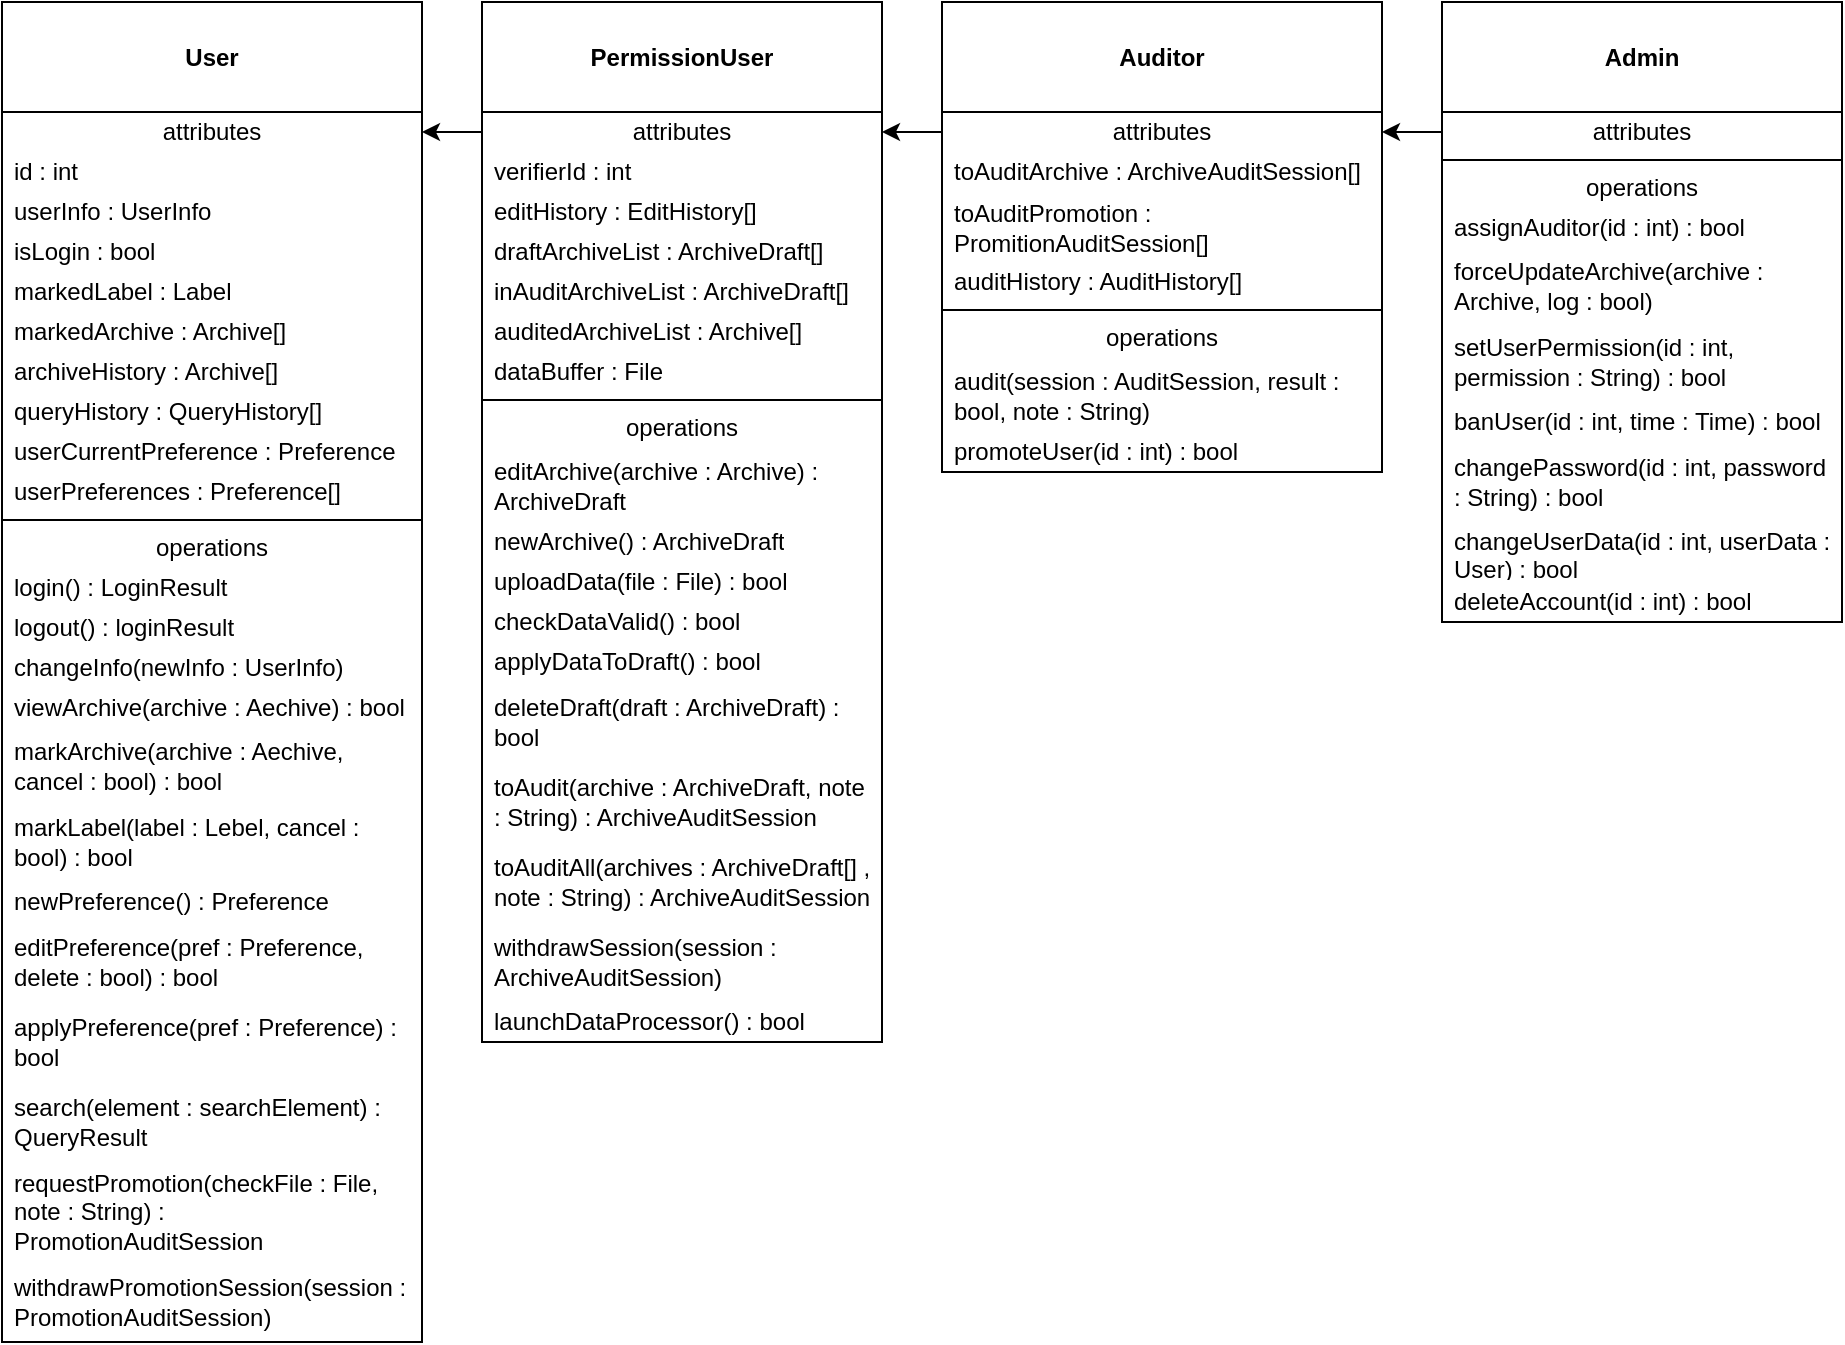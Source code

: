 <mxfile version="21.3.3" type="github">
  <diagram name="第 1 页" id="ePYzZkvX7DDNfAwRGvQ_">
    <mxGraphModel dx="964" dy="501" grid="1" gridSize="10" guides="1" tooltips="1" connect="1" arrows="1" fold="1" page="1" pageScale="1" pageWidth="827" pageHeight="1169" math="0" shadow="0">
      <root>
        <mxCell id="0" />
        <mxCell id="1" parent="0" />
        <mxCell id="HBPzMKkoML-31Hbk_cF--1" value="&lt;br&gt;&lt;b&gt;User&lt;/b&gt;&lt;br&gt;" style="swimlane;fontStyle=0;align=center;verticalAlign=top;childLayout=stackLayout;horizontal=1;startSize=55;horizontalStack=0;resizeParent=1;resizeParentMax=0;resizeLast=0;collapsible=0;marginBottom=0;html=1;whiteSpace=wrap;" parent="1" vertex="1">
          <mxGeometry x="20" y="21" width="210" height="670" as="geometry" />
        </mxCell>
        <mxCell id="HBPzMKkoML-31Hbk_cF--2" value="attributes" style="text;html=1;strokeColor=none;fillColor=none;align=center;verticalAlign=middle;spacingLeft=4;spacingRight=4;overflow=hidden;rotatable=0;points=[[0,0.5],[1,0.5]];portConstraint=eastwest;whiteSpace=wrap;" parent="HBPzMKkoML-31Hbk_cF--1" vertex="1">
          <mxGeometry y="55" width="210" height="20" as="geometry" />
        </mxCell>
        <mxCell id="HBPzMKkoML-31Hbk_cF--3" value="id : int" style="text;html=1;strokeColor=none;fillColor=none;align=left;verticalAlign=middle;spacingLeft=4;spacingRight=4;overflow=hidden;rotatable=0;points=[[0,0.5],[1,0.5]];portConstraint=eastwest;whiteSpace=wrap;" parent="HBPzMKkoML-31Hbk_cF--1" vertex="1">
          <mxGeometry y="75" width="210" height="20" as="geometry" />
        </mxCell>
        <mxCell id="6IOU-rDuUjh9_WZzt7dj-11" value="userInfo : UserInfo" style="text;html=1;strokeColor=none;fillColor=none;align=left;verticalAlign=middle;spacingLeft=4;spacingRight=4;overflow=hidden;rotatable=0;points=[[0,0.5],[1,0.5]];portConstraint=eastwest;whiteSpace=wrap;" parent="HBPzMKkoML-31Hbk_cF--1" vertex="1">
          <mxGeometry y="95" width="210" height="20" as="geometry" />
        </mxCell>
        <mxCell id="HBPzMKkoML-31Hbk_cF--37" value="isLogin : bool" style="text;html=1;strokeColor=none;fillColor=none;align=left;verticalAlign=middle;spacingLeft=4;spacingRight=4;overflow=hidden;rotatable=0;points=[[0,0.5],[1,0.5]];portConstraint=eastwest;whiteSpace=wrap;" parent="HBPzMKkoML-31Hbk_cF--1" vertex="1">
          <mxGeometry y="115" width="210" height="20" as="geometry" />
        </mxCell>
        <mxCell id="HBPzMKkoML-31Hbk_cF--38" value="markedLabel : Label" style="text;html=1;strokeColor=none;fillColor=none;align=left;verticalAlign=middle;spacingLeft=4;spacingRight=4;overflow=hidden;rotatable=0;points=[[0,0.5],[1,0.5]];portConstraint=eastwest;whiteSpace=wrap;" parent="HBPzMKkoML-31Hbk_cF--1" vertex="1">
          <mxGeometry y="135" width="210" height="20" as="geometry" />
        </mxCell>
        <mxCell id="HBPzMKkoML-31Hbk_cF--39" value="&lt;div&gt;markedArchive : Archive[]&lt;/div&gt;" style="text;html=1;strokeColor=none;fillColor=none;align=left;verticalAlign=middle;spacingLeft=4;spacingRight=4;overflow=hidden;rotatable=0;points=[[0,0.5],[1,0.5]];portConstraint=eastwest;whiteSpace=wrap;" parent="HBPzMKkoML-31Hbk_cF--1" vertex="1">
          <mxGeometry y="155" width="210" height="20" as="geometry" />
        </mxCell>
        <mxCell id="HBPzMKkoML-31Hbk_cF--40" value="archiveHistory : Archive[]" style="text;html=1;strokeColor=none;fillColor=none;align=left;verticalAlign=middle;spacingLeft=4;spacingRight=4;overflow=hidden;rotatable=0;points=[[0,0.5],[1,0.5]];portConstraint=eastwest;whiteSpace=wrap;" parent="HBPzMKkoML-31Hbk_cF--1" vertex="1">
          <mxGeometry y="175" width="210" height="20" as="geometry" />
        </mxCell>
        <mxCell id="HBPzMKkoML-31Hbk_cF--41" value="queryHistory : QueryHistory[]" style="text;html=1;strokeColor=none;fillColor=none;align=left;verticalAlign=middle;spacingLeft=4;spacingRight=4;overflow=hidden;rotatable=0;points=[[0,0.5],[1,0.5]];portConstraint=eastwest;whiteSpace=wrap;" parent="HBPzMKkoML-31Hbk_cF--1" vertex="1">
          <mxGeometry y="195" width="210" height="20" as="geometry" />
        </mxCell>
        <mxCell id="HBPzMKkoML-31Hbk_cF--42" value="userCurrentPreference : Preference" style="text;html=1;strokeColor=none;fillColor=none;align=left;verticalAlign=middle;spacingLeft=4;spacingRight=4;overflow=hidden;rotatable=0;points=[[0,0.5],[1,0.5]];portConstraint=eastwest;whiteSpace=wrap;" parent="HBPzMKkoML-31Hbk_cF--1" vertex="1">
          <mxGeometry y="215" width="210" height="20" as="geometry" />
        </mxCell>
        <mxCell id="HBPzMKkoML-31Hbk_cF--43" value="userPreferences : Preference[]" style="text;html=1;strokeColor=none;fillColor=none;align=left;verticalAlign=middle;spacingLeft=4;spacingRight=4;overflow=hidden;rotatable=0;points=[[0,0.5],[1,0.5]];portConstraint=eastwest;whiteSpace=wrap;" parent="HBPzMKkoML-31Hbk_cF--1" vertex="1">
          <mxGeometry y="235" width="210" height="20" as="geometry" />
        </mxCell>
        <mxCell id="HBPzMKkoML-31Hbk_cF--6" value="" style="line;strokeWidth=1;fillColor=none;align=left;verticalAlign=middle;spacingTop=-1;spacingLeft=3;spacingRight=3;rotatable=0;labelPosition=right;points=[];portConstraint=eastwest;" parent="HBPzMKkoML-31Hbk_cF--1" vertex="1">
          <mxGeometry y="255" width="210" height="8" as="geometry" />
        </mxCell>
        <mxCell id="HBPzMKkoML-31Hbk_cF--7" value="operations" style="text;html=1;strokeColor=none;fillColor=none;align=center;verticalAlign=middle;spacingLeft=4;spacingRight=4;overflow=hidden;rotatable=0;points=[[0,0.5],[1,0.5]];portConstraint=eastwest;whiteSpace=wrap;" parent="HBPzMKkoML-31Hbk_cF--1" vertex="1">
          <mxGeometry y="263" width="210" height="20" as="geometry" />
        </mxCell>
        <mxCell id="HBPzMKkoML-31Hbk_cF--8" value="login() : LoginResult" style="text;html=1;strokeColor=none;fillColor=none;align=left;verticalAlign=middle;spacingLeft=4;spacingRight=4;overflow=hidden;rotatable=0;points=[[0,0.5],[1,0.5]];portConstraint=eastwest;whiteSpace=wrap;" parent="HBPzMKkoML-31Hbk_cF--1" vertex="1">
          <mxGeometry y="283" width="210" height="20" as="geometry" />
        </mxCell>
        <mxCell id="HBPzMKkoML-31Hbk_cF--36" value="logout() : loginResult" style="text;html=1;strokeColor=none;fillColor=none;align=left;verticalAlign=middle;spacingLeft=4;spacingRight=4;overflow=hidden;rotatable=0;points=[[0,0.5],[1,0.5]];portConstraint=eastwest;whiteSpace=wrap;" parent="HBPzMKkoML-31Hbk_cF--1" vertex="1">
          <mxGeometry y="303" width="210" height="20" as="geometry" />
        </mxCell>
        <mxCell id="6IOU-rDuUjh9_WZzt7dj-12" value="changeInfo(newInfo : UserInfo) " style="text;html=1;strokeColor=none;fillColor=none;align=left;verticalAlign=middle;spacingLeft=4;spacingRight=4;overflow=hidden;rotatable=0;points=[[0,0.5],[1,0.5]];portConstraint=eastwest;whiteSpace=wrap;" parent="HBPzMKkoML-31Hbk_cF--1" vertex="1">
          <mxGeometry y="323" width="210" height="20" as="geometry" />
        </mxCell>
        <mxCell id="HBPzMKkoML-31Hbk_cF--45" value="viewArchive(archive : Aechive) : bool" style="text;html=1;strokeColor=none;fillColor=none;align=left;verticalAlign=middle;spacingLeft=4;spacingRight=4;overflow=hidden;rotatable=0;points=[[0,0.5],[1,0.5]];portConstraint=eastwest;whiteSpace=wrap;" parent="HBPzMKkoML-31Hbk_cF--1" vertex="1">
          <mxGeometry y="343" width="210" height="20" as="geometry" />
        </mxCell>
        <mxCell id="HBPzMKkoML-31Hbk_cF--51" value="markArchive(archive : Aechive, cancel : bool) : bool" style="text;html=1;strokeColor=none;fillColor=none;align=left;verticalAlign=middle;spacingLeft=4;spacingRight=4;overflow=hidden;rotatable=0;points=[[0,0.5],[1,0.5]];portConstraint=eastwest;whiteSpace=wrap;" parent="HBPzMKkoML-31Hbk_cF--1" vertex="1">
          <mxGeometry y="363" width="210" height="37" as="geometry" />
        </mxCell>
        <mxCell id="HBPzMKkoML-31Hbk_cF--52" value="markLabel(label : Lebel, cancel : bool) : bool" style="text;html=1;strokeColor=none;fillColor=none;align=left;verticalAlign=middle;spacingLeft=4;spacingRight=4;overflow=hidden;rotatable=0;points=[[0,0.5],[1,0.5]];portConstraint=eastwest;whiteSpace=wrap;" parent="HBPzMKkoML-31Hbk_cF--1" vertex="1">
          <mxGeometry y="400" width="210" height="40" as="geometry" />
        </mxCell>
        <mxCell id="HBPzMKkoML-31Hbk_cF--53" value="newPreference() : Preference" style="text;html=1;strokeColor=none;fillColor=none;align=left;verticalAlign=middle;spacingLeft=4;spacingRight=4;overflow=hidden;rotatable=0;points=[[0,0.5],[1,0.5]];portConstraint=eastwest;whiteSpace=wrap;" parent="HBPzMKkoML-31Hbk_cF--1" vertex="1">
          <mxGeometry y="440" width="210" height="20" as="geometry" />
        </mxCell>
        <mxCell id="HBPzMKkoML-31Hbk_cF--54" value="editPreference(pref : Preference, delete : bool) : bool" style="text;html=1;strokeColor=none;fillColor=none;align=left;verticalAlign=middle;spacingLeft=4;spacingRight=4;overflow=hidden;rotatable=0;points=[[0,0.5],[1,0.5]];portConstraint=eastwest;whiteSpace=wrap;" parent="HBPzMKkoML-31Hbk_cF--1" vertex="1">
          <mxGeometry y="460" width="210" height="40" as="geometry" />
        </mxCell>
        <mxCell id="Vm49EQdsfF1XYpQl3Y0f-7" value="applyPreference(pref : Preference) : bool" style="text;html=1;strokeColor=none;fillColor=none;align=left;verticalAlign=middle;spacingLeft=4;spacingRight=4;overflow=hidden;rotatable=0;points=[[0,0.5],[1,0.5]];portConstraint=eastwest;whiteSpace=wrap;" parent="HBPzMKkoML-31Hbk_cF--1" vertex="1">
          <mxGeometry y="500" width="210" height="40" as="geometry" />
        </mxCell>
        <mxCell id="Vm49EQdsfF1XYpQl3Y0f-14" value="search(element : searchElement) : QueryResult" style="text;html=1;strokeColor=none;fillColor=none;align=left;verticalAlign=middle;spacingLeft=4;spacingRight=4;overflow=hidden;rotatable=0;points=[[0,0.5],[1,0.5]];portConstraint=eastwest;whiteSpace=wrap;" parent="HBPzMKkoML-31Hbk_cF--1" vertex="1">
          <mxGeometry y="540" width="210" height="40" as="geometry" />
        </mxCell>
        <mxCell id="Vm49EQdsfF1XYpQl3Y0f-16" value="requestPromotion(checkFile : File,&amp;nbsp; note : String) : PromotionAuditSession" style="text;html=1;strokeColor=none;fillColor=none;align=left;verticalAlign=middle;spacingLeft=4;spacingRight=4;overflow=hidden;rotatable=0;points=[[0,0.5],[1,0.5]];portConstraint=eastwest;whiteSpace=wrap;" parent="HBPzMKkoML-31Hbk_cF--1" vertex="1">
          <mxGeometry y="580" width="210" height="50" as="geometry" />
        </mxCell>
        <mxCell id="Vm49EQdsfF1XYpQl3Y0f-17" value="withdrawPromotionSession(session :&amp;nbsp; PromotionAuditSession)&amp;nbsp; " style="text;html=1;strokeColor=none;fillColor=none;align=left;verticalAlign=middle;spacingLeft=4;spacingRight=4;overflow=hidden;rotatable=0;points=[[0,0.5],[1,0.5]];portConstraint=eastwest;whiteSpace=wrap;" parent="HBPzMKkoML-31Hbk_cF--1" vertex="1">
          <mxGeometry y="630" width="210" height="40" as="geometry" />
        </mxCell>
        <mxCell id="HBPzMKkoML-31Hbk_cF--9" value="&lt;br&gt;&lt;b&gt;PermissionUser&lt;/b&gt;&lt;br&gt;" style="swimlane;fontStyle=0;align=center;verticalAlign=top;childLayout=stackLayout;horizontal=1;startSize=55;horizontalStack=0;resizeParent=1;resizeParentMax=0;resizeLast=0;collapsible=0;marginBottom=0;html=1;whiteSpace=wrap;" parent="1" vertex="1">
          <mxGeometry x="260" y="21" width="200" height="520" as="geometry" />
        </mxCell>
        <mxCell id="HBPzMKkoML-31Hbk_cF--10" value="attributes" style="text;html=1;strokeColor=none;fillColor=none;align=center;verticalAlign=middle;spacingLeft=4;spacingRight=4;overflow=hidden;rotatable=0;points=[[0,0.5],[1,0.5]];portConstraint=eastwest;whiteSpace=wrap;" parent="HBPzMKkoML-31Hbk_cF--9" vertex="1">
          <mxGeometry y="55" width="200" height="20" as="geometry" />
        </mxCell>
        <mxCell id="HBPzMKkoML-31Hbk_cF--11" value="verifierId : int" style="text;html=1;strokeColor=none;fillColor=none;align=left;verticalAlign=middle;spacingLeft=4;spacingRight=4;overflow=hidden;rotatable=0;points=[[0,0.5],[1,0.5]];portConstraint=eastwest;whiteSpace=wrap;" parent="HBPzMKkoML-31Hbk_cF--9" vertex="1">
          <mxGeometry y="75" width="200" height="20" as="geometry" />
        </mxCell>
        <mxCell id="HBPzMKkoML-31Hbk_cF--46" value="editHistory : EditHistory[]" style="text;html=1;strokeColor=none;fillColor=none;align=left;verticalAlign=middle;spacingLeft=4;spacingRight=4;overflow=hidden;rotatable=0;points=[[0,0.5],[1,0.5]];portConstraint=eastwest;whiteSpace=wrap;" parent="HBPzMKkoML-31Hbk_cF--9" vertex="1">
          <mxGeometry y="95" width="200" height="20" as="geometry" />
        </mxCell>
        <mxCell id="HBPzMKkoML-31Hbk_cF--48" value="draftArchiveList : ArchiveDraft[]" style="text;html=1;strokeColor=none;fillColor=none;align=left;verticalAlign=middle;spacingLeft=4;spacingRight=4;overflow=hidden;rotatable=0;points=[[0,0.5],[1,0.5]];portConstraint=eastwest;whiteSpace=wrap;" parent="HBPzMKkoML-31Hbk_cF--9" vertex="1">
          <mxGeometry y="115" width="200" height="20" as="geometry" />
        </mxCell>
        <mxCell id="HBPzMKkoML-31Hbk_cF--49" value="inAuditArchiveList : ArchiveDraft[]" style="text;html=1;strokeColor=none;fillColor=none;align=left;verticalAlign=middle;spacingLeft=4;spacingRight=4;overflow=hidden;rotatable=0;points=[[0,0.5],[1,0.5]];portConstraint=eastwest;whiteSpace=wrap;" parent="HBPzMKkoML-31Hbk_cF--9" vertex="1">
          <mxGeometry y="135" width="200" height="20" as="geometry" />
        </mxCell>
        <mxCell id="HBPzMKkoML-31Hbk_cF--50" value="auditedArchiveList : Archive[]" style="text;html=1;strokeColor=none;fillColor=none;align=left;verticalAlign=middle;spacingLeft=4;spacingRight=4;overflow=hidden;rotatable=0;points=[[0,0.5],[1,0.5]];portConstraint=eastwest;whiteSpace=wrap;" parent="HBPzMKkoML-31Hbk_cF--9" vertex="1">
          <mxGeometry y="155" width="200" height="20" as="geometry" />
        </mxCell>
        <mxCell id="Vm49EQdsfF1XYpQl3Y0f-9" value="dataBuffer : File" style="text;html=1;strokeColor=none;fillColor=none;align=left;verticalAlign=middle;spacingLeft=4;spacingRight=4;overflow=hidden;rotatable=0;points=[[0,0.5],[1,0.5]];portConstraint=eastwest;whiteSpace=wrap;" parent="HBPzMKkoML-31Hbk_cF--9" vertex="1">
          <mxGeometry y="175" width="200" height="20" as="geometry" />
        </mxCell>
        <mxCell id="HBPzMKkoML-31Hbk_cF--14" value="" style="line;strokeWidth=1;fillColor=none;align=left;verticalAlign=middle;spacingTop=-1;spacingLeft=3;spacingRight=3;rotatable=0;labelPosition=right;points=[];portConstraint=eastwest;" parent="HBPzMKkoML-31Hbk_cF--9" vertex="1">
          <mxGeometry y="195" width="200" height="8" as="geometry" />
        </mxCell>
        <mxCell id="HBPzMKkoML-31Hbk_cF--15" value="operations" style="text;html=1;strokeColor=none;fillColor=none;align=center;verticalAlign=middle;spacingLeft=4;spacingRight=4;overflow=hidden;rotatable=0;points=[[0,0.5],[1,0.5]];portConstraint=eastwest;whiteSpace=wrap;" parent="HBPzMKkoML-31Hbk_cF--9" vertex="1">
          <mxGeometry y="203" width="200" height="20" as="geometry" />
        </mxCell>
        <mxCell id="HBPzMKkoML-31Hbk_cF--16" value="editArchive(archive : Archive) : ArchiveDraft" style="text;html=1;strokeColor=none;fillColor=none;align=left;verticalAlign=middle;spacingLeft=4;spacingRight=4;overflow=hidden;rotatable=0;points=[[0,0.5],[1,0.5]];portConstraint=eastwest;whiteSpace=wrap;" parent="HBPzMKkoML-31Hbk_cF--9" vertex="1">
          <mxGeometry y="223" width="200" height="37" as="geometry" />
        </mxCell>
        <mxCell id="HBPzMKkoML-31Hbk_cF--47" value="newArchive() : ArchiveDraft" style="text;html=1;strokeColor=none;fillColor=none;align=left;verticalAlign=middle;spacingLeft=4;spacingRight=4;overflow=hidden;rotatable=0;points=[[0,0.5],[1,0.5]];portConstraint=eastwest;whiteSpace=wrap;" parent="HBPzMKkoML-31Hbk_cF--9" vertex="1">
          <mxGeometry y="260" width="200" height="20" as="geometry" />
        </mxCell>
        <mxCell id="Vm49EQdsfF1XYpQl3Y0f-8" value="uploadData(file : File) : bool" style="text;html=1;strokeColor=none;fillColor=none;align=left;verticalAlign=middle;spacingLeft=4;spacingRight=4;overflow=hidden;rotatable=0;points=[[0,0.5],[1,0.5]];portConstraint=eastwest;whiteSpace=wrap;" parent="HBPzMKkoML-31Hbk_cF--9" vertex="1">
          <mxGeometry y="280" width="200" height="20" as="geometry" />
        </mxCell>
        <mxCell id="Vm49EQdsfF1XYpQl3Y0f-10" value="checkDataValid() : bool" style="text;html=1;strokeColor=none;fillColor=none;align=left;verticalAlign=middle;spacingLeft=4;spacingRight=4;overflow=hidden;rotatable=0;points=[[0,0.5],[1,0.5]];portConstraint=eastwest;whiteSpace=wrap;" parent="HBPzMKkoML-31Hbk_cF--9" vertex="1">
          <mxGeometry y="300" width="200" height="20" as="geometry" />
        </mxCell>
        <mxCell id="Vm49EQdsfF1XYpQl3Y0f-11" value="applyDataToDraft() : bool" style="text;html=1;strokeColor=none;fillColor=none;align=left;verticalAlign=middle;spacingLeft=4;spacingRight=4;overflow=hidden;rotatable=0;points=[[0,0.5],[1,0.5]];portConstraint=eastwest;whiteSpace=wrap;" parent="HBPzMKkoML-31Hbk_cF--9" vertex="1">
          <mxGeometry y="320" width="200" height="20" as="geometry" />
        </mxCell>
        <mxCell id="Vm49EQdsfF1XYpQl3Y0f-5" value="deleteDraft(draft : ArchiveDraft) : bool" style="text;html=1;strokeColor=none;fillColor=none;align=left;verticalAlign=middle;spacingLeft=4;spacingRight=4;overflow=hidden;rotatable=0;points=[[0,0.5],[1,0.5]];portConstraint=eastwest;whiteSpace=wrap;" parent="HBPzMKkoML-31Hbk_cF--9" vertex="1">
          <mxGeometry y="340" width="200" height="40" as="geometry" />
        </mxCell>
        <mxCell id="Vm49EQdsfF1XYpQl3Y0f-1" value="toAudit(archive : ArchiveDraft, note : String) : ArchiveAuditSession" style="text;html=1;strokeColor=none;fillColor=none;align=left;verticalAlign=middle;spacingLeft=4;spacingRight=4;overflow=hidden;rotatable=0;points=[[0,0.5],[1,0.5]];portConstraint=eastwest;whiteSpace=wrap;" parent="HBPzMKkoML-31Hbk_cF--9" vertex="1">
          <mxGeometry y="380" width="200" height="40" as="geometry" />
        </mxCell>
        <mxCell id="Vm49EQdsfF1XYpQl3Y0f-2" value="toAuditAll(archives : ArchiveDraft[] , note : String) : ArchiveAuditSession" style="text;html=1;strokeColor=none;fillColor=none;align=left;verticalAlign=middle;spacingLeft=4;spacingRight=4;overflow=hidden;rotatable=0;points=[[0,0.5],[1,0.5]];portConstraint=eastwest;whiteSpace=wrap;" parent="HBPzMKkoML-31Hbk_cF--9" vertex="1">
          <mxGeometry y="420" width="200" height="40" as="geometry" />
        </mxCell>
        <mxCell id="Vm49EQdsfF1XYpQl3Y0f-3" value="withdrawSession(session : ArchiveAuditSession)" style="text;html=1;strokeColor=none;fillColor=none;align=left;verticalAlign=middle;spacingLeft=4;spacingRight=4;overflow=hidden;rotatable=0;points=[[0,0.5],[1,0.5]];portConstraint=eastwest;whiteSpace=wrap;" parent="HBPzMKkoML-31Hbk_cF--9" vertex="1">
          <mxGeometry y="460" width="200" height="40" as="geometry" />
        </mxCell>
        <mxCell id="Vm49EQdsfF1XYpQl3Y0f-6" value="launchDataProcessor() : bool" style="text;html=1;strokeColor=none;fillColor=none;align=left;verticalAlign=middle;spacingLeft=4;spacingRight=4;overflow=hidden;rotatable=0;points=[[0,0.5],[1,0.5]];portConstraint=eastwest;whiteSpace=wrap;" parent="HBPzMKkoML-31Hbk_cF--9" vertex="1">
          <mxGeometry y="500" width="200" height="20" as="geometry" />
        </mxCell>
        <mxCell id="HBPzMKkoML-31Hbk_cF--25" value="&lt;br&gt;&lt;b&gt;Admin&lt;/b&gt;" style="swimlane;fontStyle=0;align=center;verticalAlign=top;childLayout=stackLayout;horizontal=1;startSize=55;horizontalStack=0;resizeParent=1;resizeParentMax=0;resizeLast=0;collapsible=0;marginBottom=0;html=1;whiteSpace=wrap;" parent="1" vertex="1">
          <mxGeometry x="740" y="21" width="200" height="310" as="geometry" />
        </mxCell>
        <mxCell id="HBPzMKkoML-31Hbk_cF--26" value="attributes" style="text;html=1;strokeColor=none;fillColor=none;align=center;verticalAlign=middle;spacingLeft=4;spacingRight=4;overflow=hidden;rotatable=0;points=[[0,0.5],[1,0.5]];portConstraint=eastwest;whiteSpace=wrap;" parent="HBPzMKkoML-31Hbk_cF--25" vertex="1">
          <mxGeometry y="55" width="200" height="20" as="geometry" />
        </mxCell>
        <mxCell id="HBPzMKkoML-31Hbk_cF--30" value="" style="line;strokeWidth=1;fillColor=none;align=left;verticalAlign=middle;spacingTop=-1;spacingLeft=3;spacingRight=3;rotatable=0;labelPosition=right;points=[];portConstraint=eastwest;" parent="HBPzMKkoML-31Hbk_cF--25" vertex="1">
          <mxGeometry y="75" width="200" height="8" as="geometry" />
        </mxCell>
        <mxCell id="HBPzMKkoML-31Hbk_cF--31" value="operations" style="text;html=1;strokeColor=none;fillColor=none;align=center;verticalAlign=middle;spacingLeft=4;spacingRight=4;overflow=hidden;rotatable=0;points=[[0,0.5],[1,0.5]];portConstraint=eastwest;whiteSpace=wrap;" parent="HBPzMKkoML-31Hbk_cF--25" vertex="1">
          <mxGeometry y="83" width="200" height="20" as="geometry" />
        </mxCell>
        <mxCell id="HBPzMKkoML-31Hbk_cF--32" value="assignAuditor(id : int) : bool " style="text;html=1;strokeColor=none;fillColor=none;align=left;verticalAlign=middle;spacingLeft=4;spacingRight=4;overflow=hidden;rotatable=0;points=[[0,0.5],[1,0.5]];portConstraint=eastwest;whiteSpace=wrap;" parent="HBPzMKkoML-31Hbk_cF--25" vertex="1">
          <mxGeometry y="103" width="200" height="20" as="geometry" />
        </mxCell>
        <mxCell id="6IOU-rDuUjh9_WZzt7dj-13" value="forceUpdateArchive(archive : Archive, log : bool)" style="text;html=1;strokeColor=none;fillColor=none;align=left;verticalAlign=middle;spacingLeft=4;spacingRight=4;overflow=hidden;rotatable=0;points=[[0,0.5],[1,0.5]];portConstraint=eastwest;whiteSpace=wrap;" parent="HBPzMKkoML-31Hbk_cF--25" vertex="1">
          <mxGeometry y="123" width="200" height="37" as="geometry" />
        </mxCell>
        <mxCell id="6IOU-rDuUjh9_WZzt7dj-14" value="setUserPermission(id : int, permission : String) : bool" style="text;html=1;strokeColor=none;fillColor=none;align=left;verticalAlign=middle;spacingLeft=4;spacingRight=4;overflow=hidden;rotatable=0;points=[[0,0.5],[1,0.5]];portConstraint=eastwest;whiteSpace=wrap;" parent="HBPzMKkoML-31Hbk_cF--25" vertex="1">
          <mxGeometry y="160" width="200" height="40" as="geometry" />
        </mxCell>
        <mxCell id="6IOU-rDuUjh9_WZzt7dj-15" value="banUser(id : int, time : Time) : bool" style="text;html=1;strokeColor=none;fillColor=none;align=left;verticalAlign=middle;spacingLeft=4;spacingRight=4;overflow=hidden;rotatable=0;points=[[0,0.5],[1,0.5]];portConstraint=eastwest;whiteSpace=wrap;" parent="HBPzMKkoML-31Hbk_cF--25" vertex="1">
          <mxGeometry y="200" width="200" height="20" as="geometry" />
        </mxCell>
        <mxCell id="6IOU-rDuUjh9_WZzt7dj-20" value="changePassword(id : int, password : String) : bool" style="text;html=1;strokeColor=none;fillColor=none;align=left;verticalAlign=middle;spacingLeft=4;spacingRight=4;overflow=hidden;rotatable=0;points=[[0,0.5],[1,0.5]];portConstraint=eastwest;whiteSpace=wrap;" parent="HBPzMKkoML-31Hbk_cF--25" vertex="1">
          <mxGeometry y="220" width="200" height="40" as="geometry" />
        </mxCell>
        <mxCell id="6IOU-rDuUjh9_WZzt7dj-17" value="changeUserData(id : int, userData : User) : bool" style="text;html=1;strokeColor=none;fillColor=none;align=left;verticalAlign=middle;spacingLeft=4;spacingRight=4;overflow=hidden;rotatable=0;points=[[0,0.5],[1,0.5]];portConstraint=eastwest;whiteSpace=wrap;" parent="HBPzMKkoML-31Hbk_cF--25" vertex="1">
          <mxGeometry y="260" width="200" height="30" as="geometry" />
        </mxCell>
        <mxCell id="6IOU-rDuUjh9_WZzt7dj-18" value="&lt;div&gt;deleteAccount(id : int) : bool&lt;/div&gt;" style="text;html=1;strokeColor=none;fillColor=none;align=left;verticalAlign=middle;spacingLeft=4;spacingRight=4;overflow=hidden;rotatable=0;points=[[0,0.5],[1,0.5]];portConstraint=eastwest;whiteSpace=wrap;" parent="HBPzMKkoML-31Hbk_cF--25" vertex="1">
          <mxGeometry y="290" width="200" height="20" as="geometry" />
        </mxCell>
        <mxCell id="HBPzMKkoML-31Hbk_cF--17" value="&lt;br&gt;&lt;b&gt;Auditor&lt;/b&gt;&lt;br&gt;" style="swimlane;fontStyle=0;align=center;verticalAlign=top;childLayout=stackLayout;horizontal=1;startSize=55;horizontalStack=0;resizeParent=1;resizeParentMax=0;resizeLast=0;collapsible=0;marginBottom=0;html=1;whiteSpace=wrap;" parent="1" vertex="1">
          <mxGeometry x="490" y="21" width="220" height="235" as="geometry" />
        </mxCell>
        <mxCell id="HBPzMKkoML-31Hbk_cF--18" value="attributes" style="text;html=1;strokeColor=none;fillColor=none;align=center;verticalAlign=middle;spacingLeft=4;spacingRight=4;overflow=hidden;rotatable=0;points=[[0,0.5],[1,0.5]];portConstraint=eastwest;whiteSpace=wrap;" parent="HBPzMKkoML-31Hbk_cF--17" vertex="1">
          <mxGeometry y="55" width="220" height="20" as="geometry" />
        </mxCell>
        <mxCell id="HBPzMKkoML-31Hbk_cF--19" value="toAuditArchive : ArchiveAuditSession[]" style="text;html=1;strokeColor=none;fillColor=none;align=left;verticalAlign=middle;spacingLeft=4;spacingRight=4;overflow=hidden;rotatable=0;points=[[0,0.5],[1,0.5]];portConstraint=eastwest;whiteSpace=wrap;" parent="HBPzMKkoML-31Hbk_cF--17" vertex="1">
          <mxGeometry y="75" width="220" height="20" as="geometry" />
        </mxCell>
        <mxCell id="Vm49EQdsfF1XYpQl3Y0f-18" value="toAuditPromotion : PromitionAuditSession[]" style="text;html=1;strokeColor=none;fillColor=none;align=left;verticalAlign=middle;spacingLeft=4;spacingRight=4;overflow=hidden;rotatable=0;points=[[0,0.5],[1,0.5]];portConstraint=eastwest;whiteSpace=wrap;" parent="HBPzMKkoML-31Hbk_cF--17" vertex="1">
          <mxGeometry y="95" width="220" height="35" as="geometry" />
        </mxCell>
        <mxCell id="6IOU-rDuUjh9_WZzt7dj-10" value="auditHistory : AuditHistory[]" style="text;html=1;strokeColor=none;fillColor=none;align=left;verticalAlign=middle;spacingLeft=4;spacingRight=4;overflow=hidden;rotatable=0;points=[[0,0.5],[1,0.5]];portConstraint=eastwest;whiteSpace=wrap;" parent="HBPzMKkoML-31Hbk_cF--17" vertex="1">
          <mxGeometry y="130" width="220" height="20" as="geometry" />
        </mxCell>
        <mxCell id="HBPzMKkoML-31Hbk_cF--22" value="" style="line;strokeWidth=1;fillColor=none;align=left;verticalAlign=middle;spacingTop=-1;spacingLeft=3;spacingRight=3;rotatable=0;labelPosition=right;points=[];portConstraint=eastwest;" parent="HBPzMKkoML-31Hbk_cF--17" vertex="1">
          <mxGeometry y="150" width="220" height="8" as="geometry" />
        </mxCell>
        <mxCell id="HBPzMKkoML-31Hbk_cF--23" value="operations" style="text;html=1;strokeColor=none;fillColor=none;align=center;verticalAlign=middle;spacingLeft=4;spacingRight=4;overflow=hidden;rotatable=0;points=[[0,0.5],[1,0.5]];portConstraint=eastwest;whiteSpace=wrap;" parent="HBPzMKkoML-31Hbk_cF--17" vertex="1">
          <mxGeometry y="158" width="220" height="20" as="geometry" />
        </mxCell>
        <mxCell id="Vm49EQdsfF1XYpQl3Y0f-19" value="audit(session : AuditSession, result : bool, note : String)" style="text;html=1;strokeColor=none;fillColor=none;align=left;verticalAlign=middle;spacingLeft=4;spacingRight=4;overflow=hidden;rotatable=0;points=[[0,0.5],[1,0.5]];portConstraint=eastwest;whiteSpace=wrap;" parent="HBPzMKkoML-31Hbk_cF--17" vertex="1">
          <mxGeometry y="178" width="220" height="37" as="geometry" />
        </mxCell>
        <mxCell id="Vm49EQdsfF1XYpQl3Y0f-12" value="promoteUser(id : int) : bool " style="text;html=1;strokeColor=none;fillColor=none;align=left;verticalAlign=middle;spacingLeft=4;spacingRight=4;overflow=hidden;rotatable=0;points=[[0,0.5],[1,0.5]];portConstraint=eastwest;whiteSpace=wrap;" parent="HBPzMKkoML-31Hbk_cF--17" vertex="1">
          <mxGeometry y="215" width="220" height="20" as="geometry" />
        </mxCell>
        <mxCell id="enL9vVGVBLsAl_YUKNi3-2" style="edgeStyle=orthogonalEdgeStyle;rounded=0;orthogonalLoop=1;jettySize=auto;html=1;exitX=0;exitY=0.5;exitDx=0;exitDy=0;entryX=1;entryY=0.5;entryDx=0;entryDy=0;" edge="1" parent="1" source="HBPzMKkoML-31Hbk_cF--10" target="HBPzMKkoML-31Hbk_cF--2">
          <mxGeometry relative="1" as="geometry" />
        </mxCell>
        <mxCell id="enL9vVGVBLsAl_YUKNi3-3" style="edgeStyle=orthogonalEdgeStyle;rounded=0;orthogonalLoop=1;jettySize=auto;html=1;exitX=0;exitY=0.5;exitDx=0;exitDy=0;entryX=1;entryY=0.5;entryDx=0;entryDy=0;" edge="1" parent="1" source="HBPzMKkoML-31Hbk_cF--18" target="HBPzMKkoML-31Hbk_cF--10">
          <mxGeometry relative="1" as="geometry" />
        </mxCell>
        <mxCell id="enL9vVGVBLsAl_YUKNi3-4" style="edgeStyle=orthogonalEdgeStyle;rounded=0;orthogonalLoop=1;jettySize=auto;html=1;exitX=0;exitY=0.5;exitDx=0;exitDy=0;entryX=1;entryY=0.5;entryDx=0;entryDy=0;" edge="1" parent="1" source="HBPzMKkoML-31Hbk_cF--26" target="HBPzMKkoML-31Hbk_cF--18">
          <mxGeometry relative="1" as="geometry" />
        </mxCell>
      </root>
    </mxGraphModel>
  </diagram>
</mxfile>
